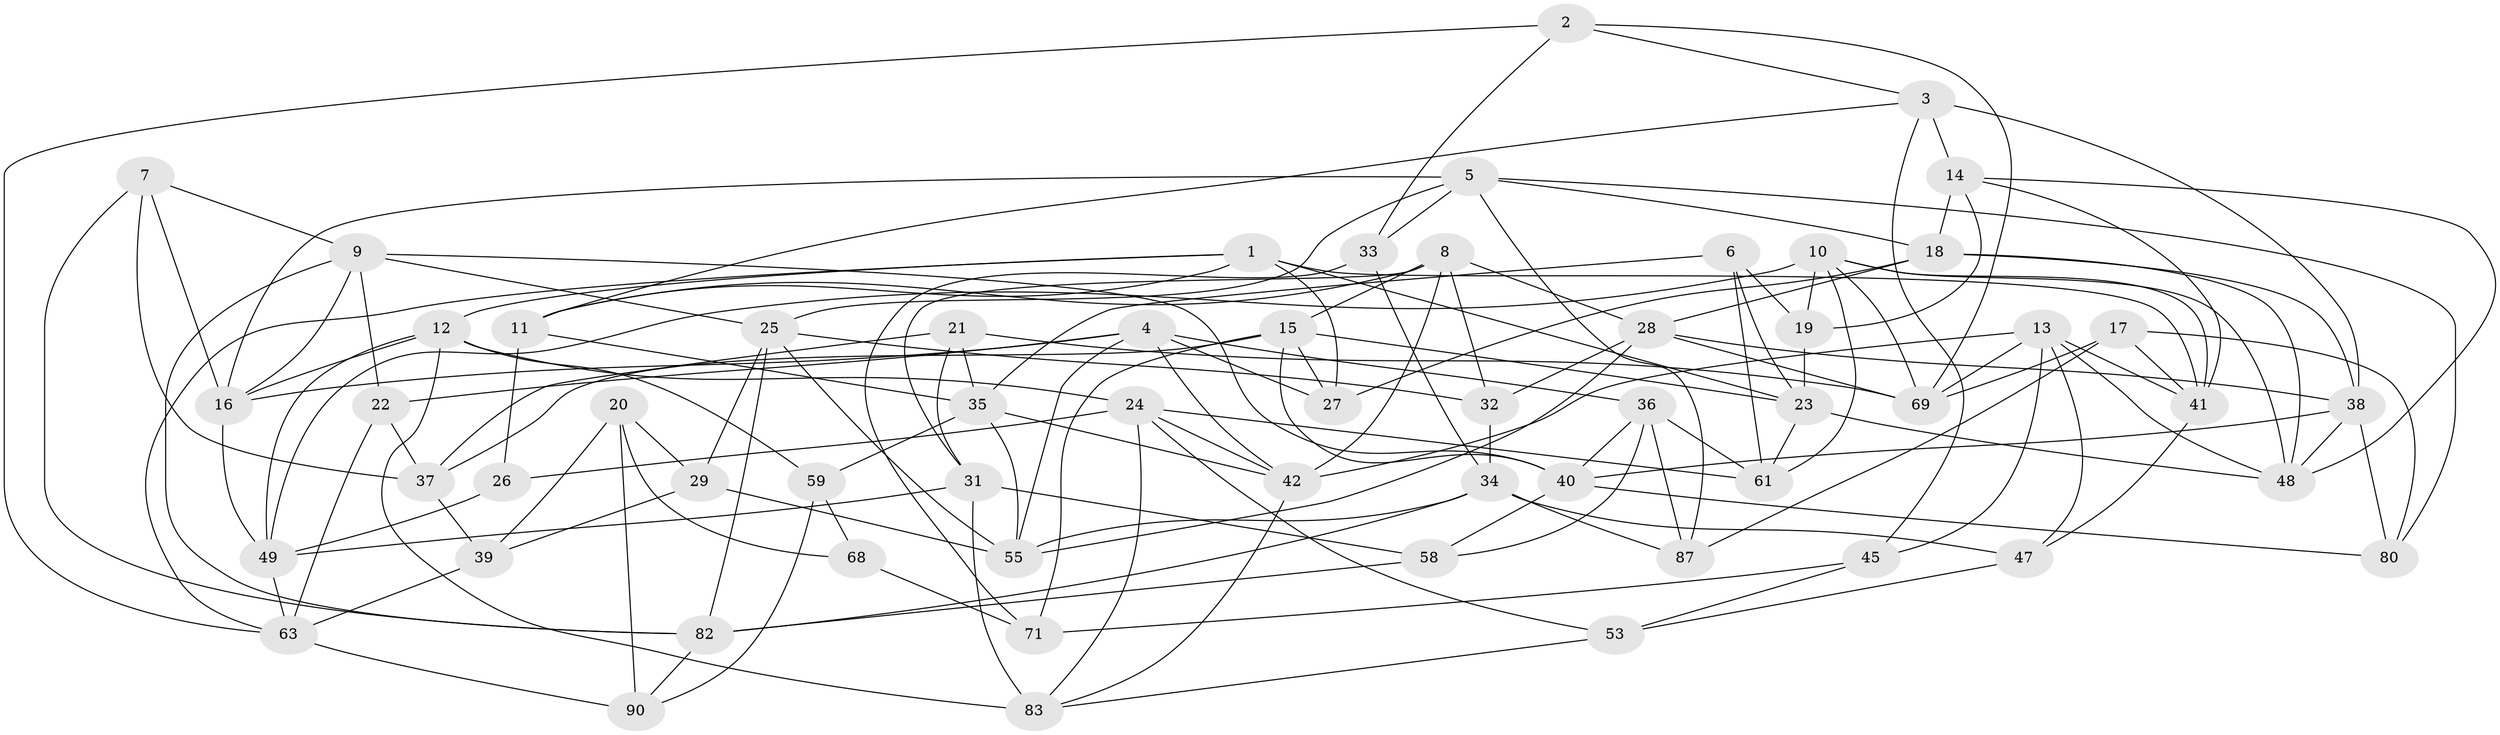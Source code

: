 // original degree distribution, {4: 1.0}
// Generated by graph-tools (version 1.1) at 2025/11/02/27/25 16:11:48]
// undirected, 59 vertices, 148 edges
graph export_dot {
graph [start="1"]
  node [color=gray90,style=filled];
  1 [super="+57"];
  2;
  3 [super="+92"];
  4 [super="+30"];
  5 [super="+56"];
  6;
  7;
  8 [super="+81"];
  9 [super="+54"];
  10 [super="+52"];
  11 [super="+94"];
  12 [super="+50"];
  13 [super="+95"];
  14 [super="+46"];
  15 [super="+60"];
  16 [super="+79"];
  17;
  18 [super="+65"];
  19;
  20 [super="+86"];
  21;
  22;
  23 [super="+74"];
  24 [super="+66"];
  25 [super="+93"];
  26;
  27;
  28 [super="+77"];
  29;
  31 [super="+78"];
  32;
  33;
  34 [super="+96"];
  35 [super="+43"];
  36 [super="+73"];
  37 [super="+70"];
  38 [super="+75"];
  39 [super="+64"];
  40 [super="+67"];
  41 [super="+88"];
  42 [super="+44"];
  45;
  47;
  48 [super="+72"];
  49 [super="+51"];
  53;
  55 [super="+91"];
  58;
  59;
  61 [super="+62"];
  63 [super="+84"];
  68;
  69 [super="+76"];
  71;
  80;
  82 [super="+89"];
  83 [super="+85"];
  87;
  90;
  1 -- 27;
  1 -- 11;
  1 -- 41;
  1 -- 12;
  1 -- 63;
  1 -- 23;
  2 -- 33;
  2 -- 69;
  2 -- 63;
  2 -- 3;
  3 -- 14 [weight=2];
  3 -- 45;
  3 -- 11;
  3 -- 38;
  4 -- 27;
  4 -- 42;
  4 -- 22;
  4 -- 16;
  4 -- 36;
  4 -- 55;
  5 -- 80;
  5 -- 25;
  5 -- 18;
  5 -- 16;
  5 -- 33;
  5 -- 87;
  6 -- 23;
  6 -- 19;
  6 -- 35;
  6 -- 61;
  7 -- 9;
  7 -- 82;
  7 -- 16;
  7 -- 37;
  8 -- 32;
  8 -- 31;
  8 -- 42;
  8 -- 11;
  8 -- 15;
  8 -- 28;
  9 -- 22;
  9 -- 82;
  9 -- 16;
  9 -- 25;
  9 -- 40;
  10 -- 41;
  10 -- 19;
  10 -- 69;
  10 -- 48;
  10 -- 49;
  10 -- 61;
  11 -- 26 [weight=2];
  11 -- 35;
  12 -- 59;
  12 -- 83;
  12 -- 24;
  12 -- 16;
  12 -- 49;
  13 -- 69;
  13 -- 41;
  13 -- 48;
  13 -- 42;
  13 -- 45;
  13 -- 47;
  14 -- 48;
  14 -- 41;
  14 -- 18;
  14 -- 19;
  15 -- 27;
  15 -- 37;
  15 -- 23;
  15 -- 40;
  15 -- 71;
  16 -- 49;
  17 -- 80;
  17 -- 87;
  17 -- 69;
  17 -- 41;
  18 -- 28;
  18 -- 27;
  18 -- 38;
  18 -- 48;
  19 -- 23;
  20 -- 68 [weight=2];
  20 -- 29;
  20 -- 39 [weight=2];
  20 -- 90;
  21 -- 35;
  21 -- 31;
  21 -- 37;
  21 -- 69;
  22 -- 63;
  22 -- 37;
  23 -- 61;
  23 -- 48;
  24 -- 53;
  24 -- 83;
  24 -- 26;
  24 -- 61;
  24 -- 42;
  25 -- 32;
  25 -- 82;
  25 -- 29;
  25 -- 55;
  26 -- 49;
  28 -- 32;
  28 -- 55;
  28 -- 69;
  28 -- 38;
  29 -- 55;
  29 -- 39;
  31 -- 58;
  31 -- 49;
  31 -- 83 [weight=2];
  32 -- 34;
  33 -- 71;
  33 -- 34;
  34 -- 82;
  34 -- 87;
  34 -- 47;
  34 -- 55;
  35 -- 59;
  35 -- 55;
  35 -- 42;
  36 -- 61 [weight=2];
  36 -- 58;
  36 -- 87;
  36 -- 40;
  37 -- 39 [weight=2];
  38 -- 80;
  38 -- 48;
  38 -- 40;
  39 -- 63;
  40 -- 58;
  40 -- 80;
  41 -- 47;
  42 -- 83;
  45 -- 53;
  45 -- 71;
  47 -- 53;
  49 -- 63;
  53 -- 83;
  58 -- 82;
  59 -- 90;
  59 -- 68;
  63 -- 90;
  68 -- 71;
  82 -- 90;
}
